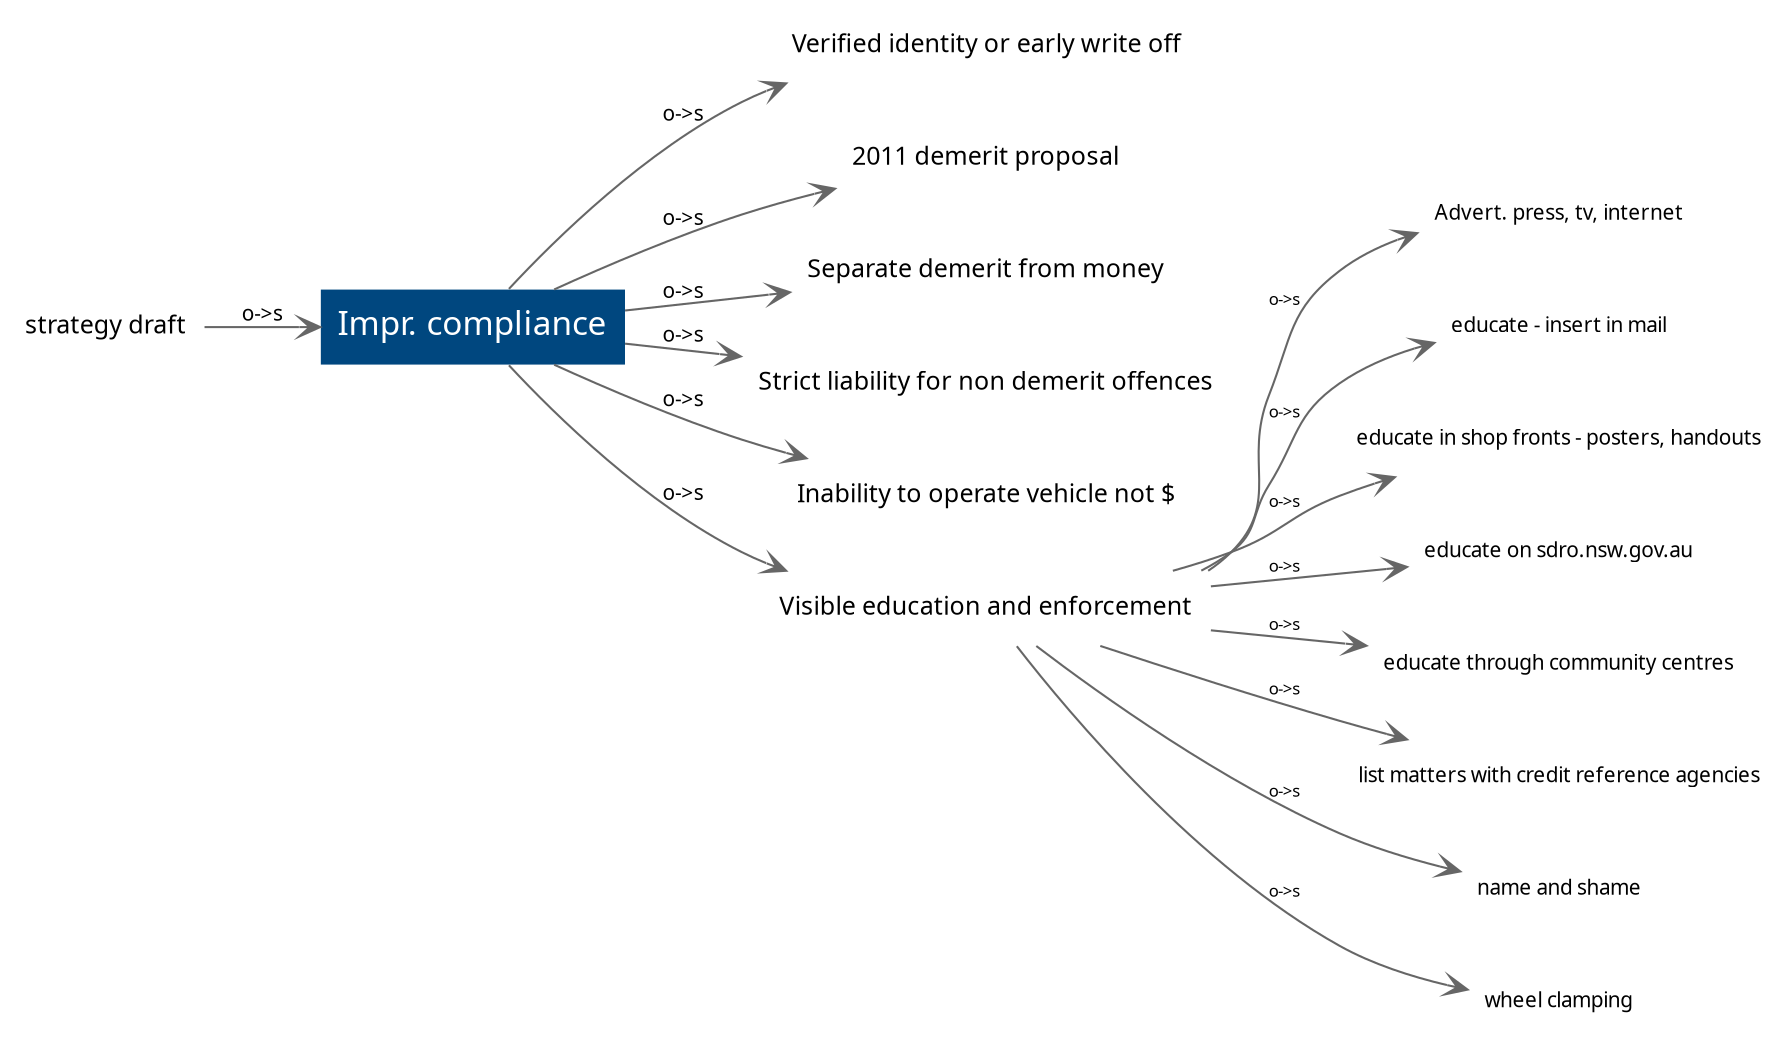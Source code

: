 digraph G { rankdir="LR"
edge [color="#666666", arrowhead="open", fontname="Trebuchet MS"] 
node [shape=plaintext, fontname="Trebuchet MS"]
n22 [URL="/nodes/22",  label="Impr. compliance", fontsize="16", style=filled fillcolor="#00477f", fontcolor="White"]
n21 [URL="/nodes/21",  label="strategy draft", fontsize="12"]
n34 [URL="/nodes/34",  label="Verified identity or early write off", fontsize="12"]
n35 [URL="/nodes/35",  label="2011 demerit proposal", fontsize="12"]
n36 [URL="/nodes/36",  label="Separate demerit from money", fontsize="12"]
n37 [URL="/nodes/37",  label="Strict liability for non demerit offences", fontsize="12"]
n38 [URL="/nodes/38",  label="Inability to operate vehicle not $", fontsize="12"]
n39 [URL="/nodes/39",  label="Visible education and enforcement", fontsize="12"]
n40 [URL="/nodes/40",  label="Advert. press, tv, internet", fontsize="10"]
n41 [URL="/nodes/41",  label="educate - insert in mail", fontsize="10"]
n42 [URL="/nodes/42",  label="educate in shop fronts - posters, handouts", fontsize="10"]
n43 [URL="/nodes/43",  label="educate on sdro.nsw.gov.au", fontsize="10"]
n44 [URL="/nodes/44",  label="educate through community centres", fontsize="10"]
n45 [URL="/nodes/45",  label="list matters with credit reference agencies", fontsize="10"]
n46 [URL="/nodes/46",  label="name and shame", fontsize="10"]
n47 [URL="/nodes/47",  label="wheel clamping", fontsize="10"]
n21 -> n22 [URL="/edges/26",  label="o->s", fontsize="10"]
n22 -> n34 [URL="/edges/35",  label="o->s", fontsize="10"]
n22 -> n35 [URL="/edges/36",  label="o->s", fontsize="10"]
n22 -> n36 [URL="/edges/37",  label="o->s", fontsize="10"]
n22 -> n37 [URL="/edges/38",  label="o->s", fontsize="10"]
n22 -> n38 [URL="/edges/39",  label="o->s", fontsize="10"]
n22 -> n39 [URL="/edges/40",  label="o->s", fontsize="10"]
n39 -> n40 [URL="/edges/41",  label="o->s", fontsize="8"]
n39 -> n41 [URL="/edges/42",  label="o->s", fontsize="8"]
n39 -> n42 [URL="/edges/43",  label="o->s", fontsize="8"]
n39 -> n43 [URL="/edges/44",  label="o->s", fontsize="8"]
n39 -> n44 [URL="/edges/45",  label="o->s", fontsize="8"]
n39 -> n45 [URL="/edges/46",  label="o->s", fontsize="8"]
n39 -> n46 [URL="/edges/47",  label="o->s", fontsize="8"]
n39 -> n47 [URL="/edges/48",  label="o->s", fontsize="8"]
  }